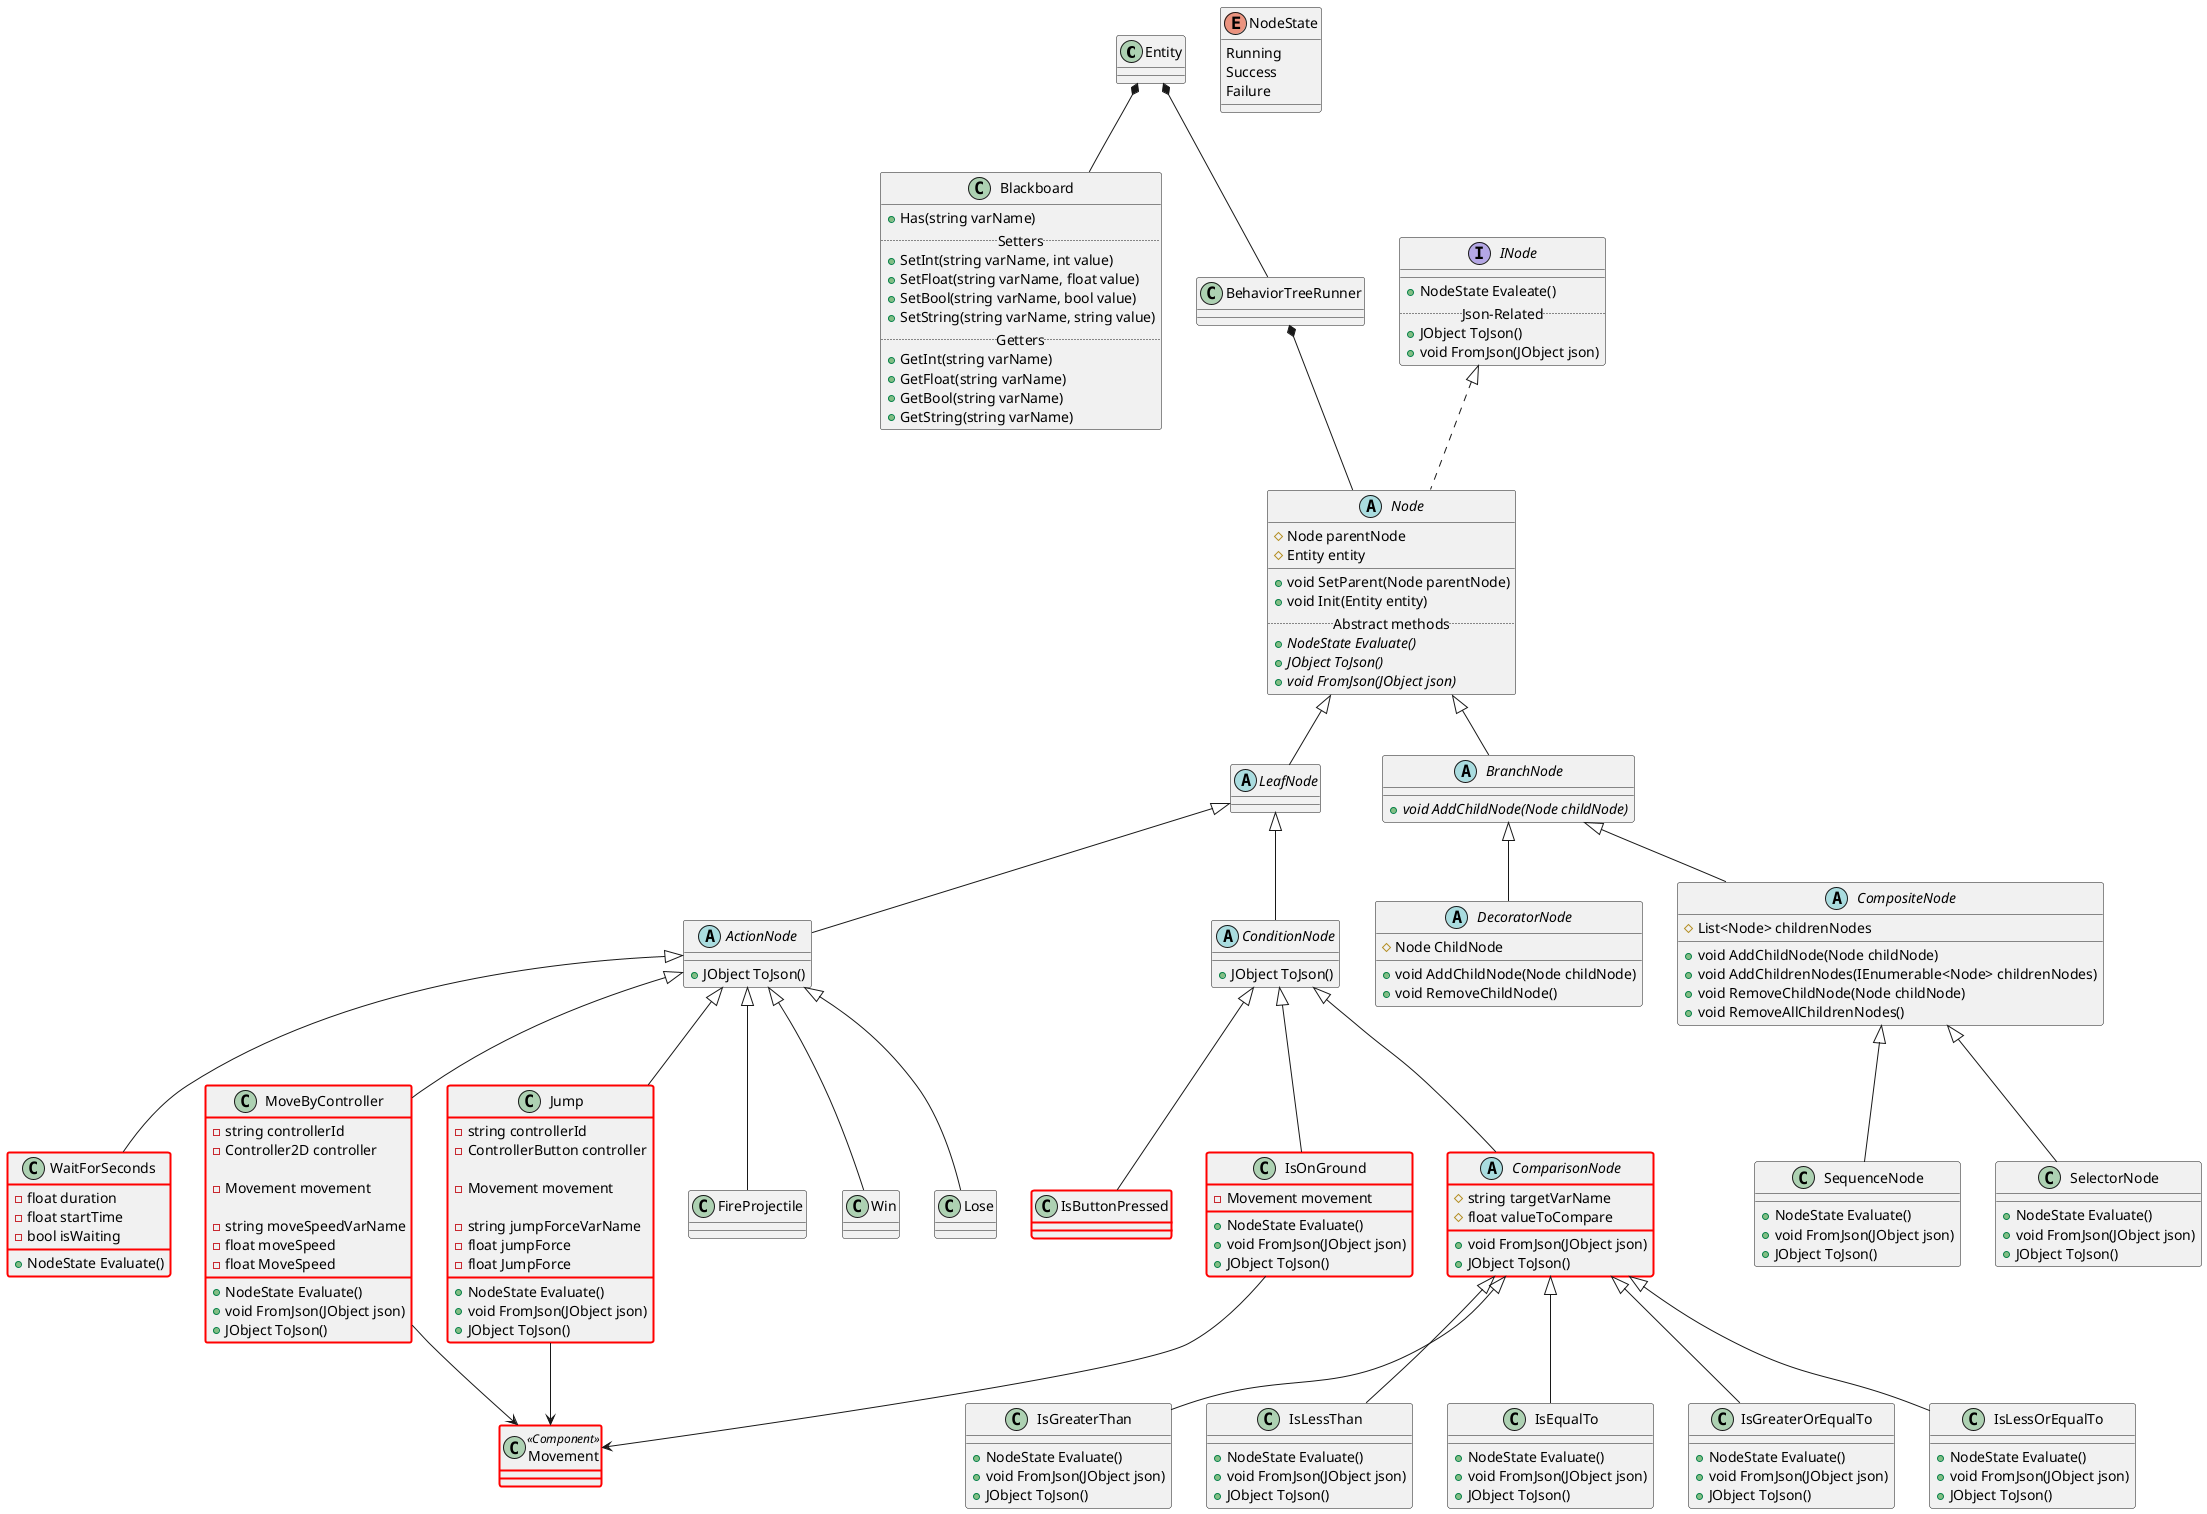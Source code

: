 @startuml

class Entity {}

Entity *-- Blackboard
class Blackboard {
    + Has(string varName)
    ..Setters..
    + SetInt(string varName, int value)
    + SetFloat(string varName, float value)
    + SetBool(string varName, bool value)
    + SetString(string varName, string value)
    ..Getters..
    + GetInt(string varName)
    + GetFloat(string varName)
    + GetBool(string varName)
    + GetString(string varName)
}

Entity *-- BehaviorTreeRunner
BehaviorTreeRunner *-- Node
class BehaviorTreeRunner {}


enum NodeState {
    Running
    Success
    Failure
}

interface INode {
    __
    + NodeState Evaleate()
    ..Json-Related..
    + JObject ToJson()
    + void FromJson(JObject json)
}

INode <|.. Node
abstract class Node {
    # Node parentNode
    # Entity entity
    __
    + void SetParent(Node parentNode)
    + void Init(Entity entity)
    ..Abstract methods..
    + {abstract} NodeState Evaluate()
    + {abstract} JObject ToJson()
    + {abstract} void FromJson(JObject json)
}

Node <|-- LeafNode
abstract class LeafNode {}

LeafNode <|-- ActionNode
abstract class ActionNode {
    + JObject ToJson()
}

LeafNode <|-- ConditionNode
abstract class ConditionNode {
    + JObject ToJson()
}


Node <|-- BranchNode
abstract class BranchNode {
    + {abstract} void AddChildNode(Node childNode)
}


BranchNode <|-- DecoratorNode
abstract class DecoratorNode {
    # Node ChildNode

    + void AddChildNode(Node childNode)
    + void RemoveChildNode()
}

BranchNode <|-- CompositeNode
abstract class CompositeNode {
    # List<Node> childrenNodes

    + void AddChildNode(Node childNode)
    + void AddChildrenNodes(IEnumerable<Node> childrenNodes)
    + void RemoveChildNode(Node childNode)
    + void RemoveAllChildrenNodes()
}

CompositeNode <|-- SequenceNode
class SequenceNode {
    + NodeState Evaluate()
    + void FromJson(JObject json)
    + JObject ToJson()
}

CompositeNode <|-- SelectorNode
class SelectorNode {
    + NodeState Evaluate()
    + void FromJson(JObject json)
    + JObject ToJson()
}

''''''''''''''''''''''''''''''''''''''''''''''''''''''''''''''''''''''''

' class Rigidbody2D
' hide Rigidbody2D members


class Movement <<Component>> ##[bold]red {

}

'''''''''''''''''''''''''''''''''''Actions'''''''''''''''''''''''''''''''''''''

ActionNode <|-- WaitForSeconds
class WaitForSeconds ##[bold]red {
    - float duration
    - float startTime
    - bool isWaiting

    + NodeState Evaluate()
}

ActionNode <|-- MoveByController
MoveByController --> Movement
class MoveByController ##[bold]red {
    - string controllerId
    - Controller2D controller

    - Movement movement

    - string moveSpeedVarName
    - float moveSpeed
    - float MoveSpeed

    + NodeState Evaluate()
    + void FromJson(JObject json)
    + JObject ToJson()
}

ActionNode <|-- Jump
Jump --> Movement
class Jump ##[bold]red {
    - string controllerId
    - ControllerButton controller

    - Movement movement

    - string jumpForceVarName
    - float jumpForce
    - float JumpForce

    + NodeState Evaluate()
    + void FromJson(JObject json)
    + JObject ToJson()
}

ActionNode <|-- FireProjectile
class FireProjectile {

}

ActionNode <|-- Win
class Win {

}

ActionNode <|-- Lose
class Lose {

}

' class Move {

' }

' class CreateObject {} 

'''''''''''''''''''''''''''''''''''Conditions'''''''''''''''''''''''''''''''''''''
ConditionNode <|-- IsButtonPressed
class IsButtonPressed ##[bold]red {
}

ConditionNode <|-- IsOnGround
IsOnGround --> Movement
class IsOnGround ##[bold]red {
    - Movement movement

    + NodeState Evaluate()
    + void FromJson(JObject json)
    + JObject ToJson()
}

ConditionNode <|-- ComparisonNode
abstract class ComparisonNode ##[bold]red {
    # string targetVarName
    # float valueToCompare

    + void FromJson(JObject json)
    + JObject ToJson()
}

ComparisonNode <|-- IsGreaterThan
class IsGreaterThan {
    + NodeState Evaluate()
    + void FromJson(JObject json)
    + JObject ToJson()
}

ComparisonNode <|-- IsLessThan
class IsLessThan {
    + NodeState Evaluate()
    + void FromJson(JObject json)
    + JObject ToJson()
}

ComparisonNode <|-- IsEqualTo
class IsEqualTo {
    + NodeState Evaluate()
    + void FromJson(JObject json)
    + JObject ToJson()
}

ComparisonNode <|-- IsGreaterOrEqualTo
class IsGreaterOrEqualTo {
    + NodeState Evaluate()
    + void FromJson(JObject json)
    + JObject ToJson()
}

ComparisonNode <|-- IsLessOrEqualTo
class IsLessOrEqualTo {
    + NodeState Evaluate()
    + void FromJson(JObject json)
    + JObject ToJson()
}

@enduml